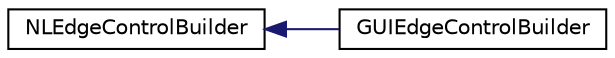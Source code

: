 digraph "Graphical Class Hierarchy"
{
  edge [fontname="Helvetica",fontsize="10",labelfontname="Helvetica",labelfontsize="10"];
  node [fontname="Helvetica",fontsize="10",shape=record];
  rankdir="LR";
  Node0 [label="NLEdgeControlBuilder",height=0.2,width=0.4,color="black", fillcolor="white", style="filled",URL="$d9/d96/class_n_l_edge_control_builder.html",tooltip="Interface for building edges. "];
  Node0 -> Node1 [dir="back",color="midnightblue",fontsize="10",style="solid",fontname="Helvetica"];
  Node1 [label="GUIEdgeControlBuilder",height=0.2,width=0.4,color="black", fillcolor="white", style="filled",URL="$de/dd0/class_g_u_i_edge_control_builder.html",tooltip="Derivation of NLEdgeControlBuilder which builds gui-edges. "];
}

